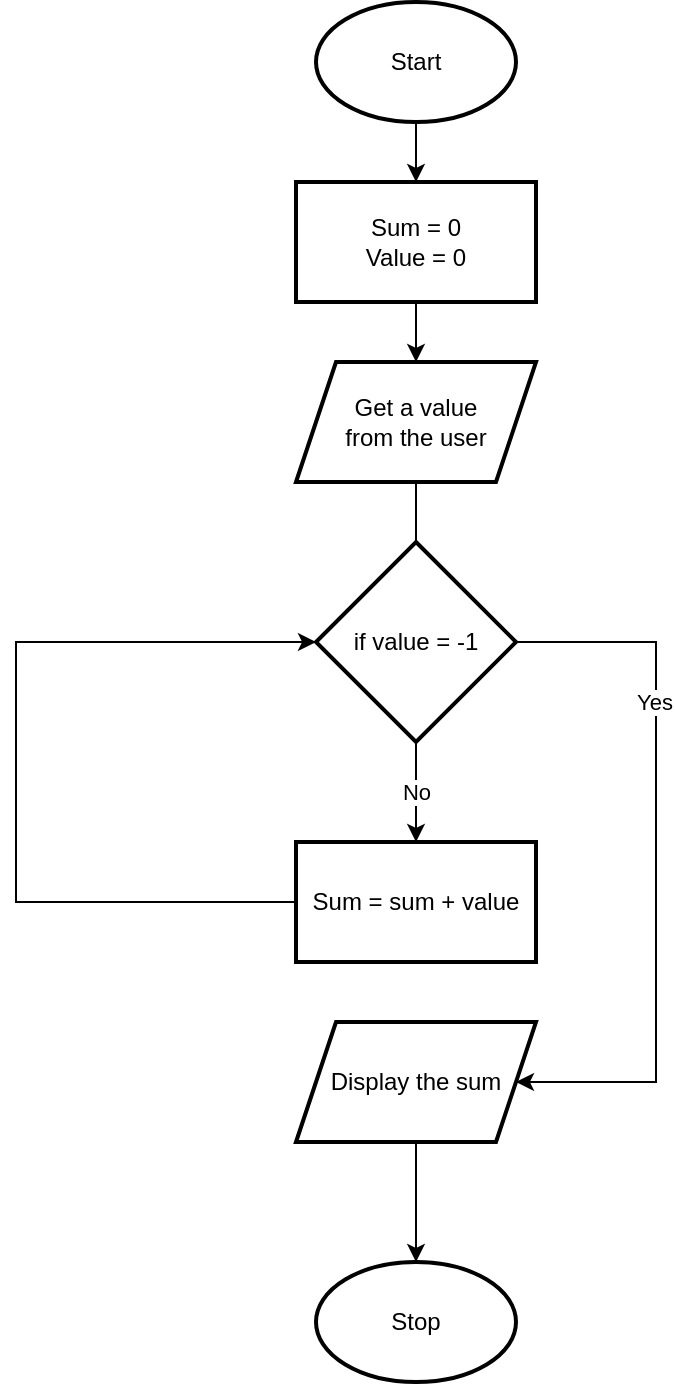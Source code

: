 <mxfile version="24.7.7">
  <diagram name="Page-1" id="i7fpQ9B7ahYENhG6Lf_w">
    <mxGraphModel dx="890" dy="783" grid="1" gridSize="10" guides="1" tooltips="1" connect="1" arrows="1" fold="1" page="1" pageScale="1" pageWidth="850" pageHeight="1100" math="0" shadow="0">
      <root>
        <mxCell id="0" />
        <mxCell id="1" parent="0" />
        <mxCell id="XNVVMmCtmMsjMyF7j9ZI-3" value="" style="edgeStyle=orthogonalEdgeStyle;rounded=0;orthogonalLoop=1;jettySize=auto;html=1;" edge="1" parent="1" source="XNVVMmCtmMsjMyF7j9ZI-1" target="XNVVMmCtmMsjMyF7j9ZI-2">
          <mxGeometry relative="1" as="geometry" />
        </mxCell>
        <mxCell id="XNVVMmCtmMsjMyF7j9ZI-1" value="Start" style="strokeWidth=2;html=1;shape=mxgraph.flowchart.start_1;whiteSpace=wrap;" vertex="1" parent="1">
          <mxGeometry x="260" y="40" width="100" height="60" as="geometry" />
        </mxCell>
        <mxCell id="XNVVMmCtmMsjMyF7j9ZI-5" value="" style="edgeStyle=orthogonalEdgeStyle;rounded=0;orthogonalLoop=1;jettySize=auto;html=1;" edge="1" parent="1" source="XNVVMmCtmMsjMyF7j9ZI-2" target="XNVVMmCtmMsjMyF7j9ZI-4">
          <mxGeometry relative="1" as="geometry" />
        </mxCell>
        <mxCell id="XNVVMmCtmMsjMyF7j9ZI-2" value="Sum = 0&lt;div&gt;Value = 0&lt;/div&gt;" style="whiteSpace=wrap;html=1;strokeWidth=2;" vertex="1" parent="1">
          <mxGeometry x="250" y="130" width="120" height="60" as="geometry" />
        </mxCell>
        <mxCell id="XNVVMmCtmMsjMyF7j9ZI-7" value="" style="edgeStyle=orthogonalEdgeStyle;rounded=0;orthogonalLoop=1;jettySize=auto;html=1;" edge="1" parent="1" source="XNVVMmCtmMsjMyF7j9ZI-4">
          <mxGeometry relative="1" as="geometry">
            <mxPoint x="310" y="360" as="targetPoint" />
          </mxGeometry>
        </mxCell>
        <mxCell id="XNVVMmCtmMsjMyF7j9ZI-4" value="Get a value &lt;br&gt;from the user" style="shape=parallelogram;perimeter=parallelogramPerimeter;whiteSpace=wrap;html=1;fixedSize=1;strokeWidth=2;" vertex="1" parent="1">
          <mxGeometry x="250" y="220" width="120" height="60" as="geometry" />
        </mxCell>
        <mxCell id="XNVVMmCtmMsjMyF7j9ZI-11" value="" style="edgeStyle=orthogonalEdgeStyle;rounded=0;orthogonalLoop=1;jettySize=auto;html=1;" edge="1" parent="1" source="XNVVMmCtmMsjMyF7j9ZI-8" target="XNVVMmCtmMsjMyF7j9ZI-10">
          <mxGeometry relative="1" as="geometry" />
        </mxCell>
        <mxCell id="XNVVMmCtmMsjMyF7j9ZI-8" value="Display the sum" style="shape=parallelogram;perimeter=parallelogramPerimeter;whiteSpace=wrap;html=1;fixedSize=1;strokeWidth=2;" vertex="1" parent="1">
          <mxGeometry x="250" y="550" width="120" height="60" as="geometry" />
        </mxCell>
        <mxCell id="XNVVMmCtmMsjMyF7j9ZI-10" value="Stop" style="strokeWidth=2;html=1;shape=mxgraph.flowchart.start_1;whiteSpace=wrap;" vertex="1" parent="1">
          <mxGeometry x="260" y="670" width="100" height="60" as="geometry" />
        </mxCell>
        <mxCell id="XNVVMmCtmMsjMyF7j9ZI-17" style="edgeStyle=orthogonalEdgeStyle;rounded=0;orthogonalLoop=1;jettySize=auto;html=1;entryX=1;entryY=0.5;entryDx=0;entryDy=0;" edge="1" parent="1" source="XNVVMmCtmMsjMyF7j9ZI-12" target="XNVVMmCtmMsjMyF7j9ZI-8">
          <mxGeometry relative="1" as="geometry">
            <Array as="points">
              <mxPoint x="430" y="360" />
              <mxPoint x="430" y="580" />
            </Array>
          </mxGeometry>
        </mxCell>
        <mxCell id="XNVVMmCtmMsjMyF7j9ZI-18" value="Yes" style="edgeLabel;html=1;align=center;verticalAlign=middle;resizable=0;points=[];" vertex="1" connectable="0" parent="XNVVMmCtmMsjMyF7j9ZI-17">
          <mxGeometry x="-0.445" y="-1" relative="1" as="geometry">
            <mxPoint as="offset" />
          </mxGeometry>
        </mxCell>
        <mxCell id="XNVVMmCtmMsjMyF7j9ZI-19" value="No" style="edgeStyle=orthogonalEdgeStyle;rounded=0;orthogonalLoop=1;jettySize=auto;html=1;" edge="1" parent="1" source="XNVVMmCtmMsjMyF7j9ZI-12" target="XNVVMmCtmMsjMyF7j9ZI-13">
          <mxGeometry relative="1" as="geometry" />
        </mxCell>
        <mxCell id="XNVVMmCtmMsjMyF7j9ZI-12" value="if value = -1" style="strokeWidth=2;html=1;shape=mxgraph.flowchart.decision;whiteSpace=wrap;" vertex="1" parent="1">
          <mxGeometry x="260" y="310" width="100" height="100" as="geometry" />
        </mxCell>
        <mxCell id="XNVVMmCtmMsjMyF7j9ZI-21" style="edgeStyle=orthogonalEdgeStyle;rounded=0;orthogonalLoop=1;jettySize=auto;html=1;entryX=0;entryY=0.5;entryDx=0;entryDy=0;entryPerimeter=0;" edge="1" parent="1" source="XNVVMmCtmMsjMyF7j9ZI-13" target="XNVVMmCtmMsjMyF7j9ZI-12">
          <mxGeometry relative="1" as="geometry">
            <mxPoint x="130" y="360" as="targetPoint" />
            <Array as="points">
              <mxPoint x="110" y="490" />
              <mxPoint x="110" y="360" />
            </Array>
          </mxGeometry>
        </mxCell>
        <mxCell id="XNVVMmCtmMsjMyF7j9ZI-13" value="Sum = sum + value" style="whiteSpace=wrap;html=1;strokeWidth=2;" vertex="1" parent="1">
          <mxGeometry x="250" y="460" width="120" height="60" as="geometry" />
        </mxCell>
      </root>
    </mxGraphModel>
  </diagram>
</mxfile>
